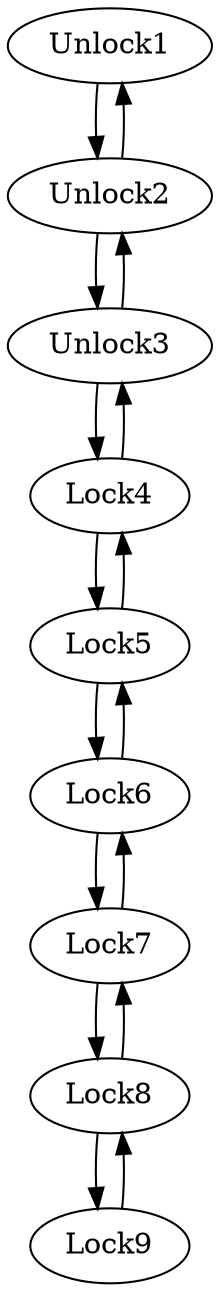 digraph niveles{Unlock1 -> Unlock2;
Unlock2 -> Unlock1;
Unlock2 -> Unlock3;
Unlock3 -> Unlock2;
Unlock3 -> Lock4;
Lock4 -> Unlock3;
Lock4 -> Lock5;
Lock5 -> Lock4;
Lock5 -> Lock6;
Lock6 -> Lock5;
Lock6 -> Lock7;
Lock7 -> Lock6;
Lock7 -> Lock8;
Lock8 -> Lock7;
Lock8 -> Lock9;
Lock9 -> Lock8;
}